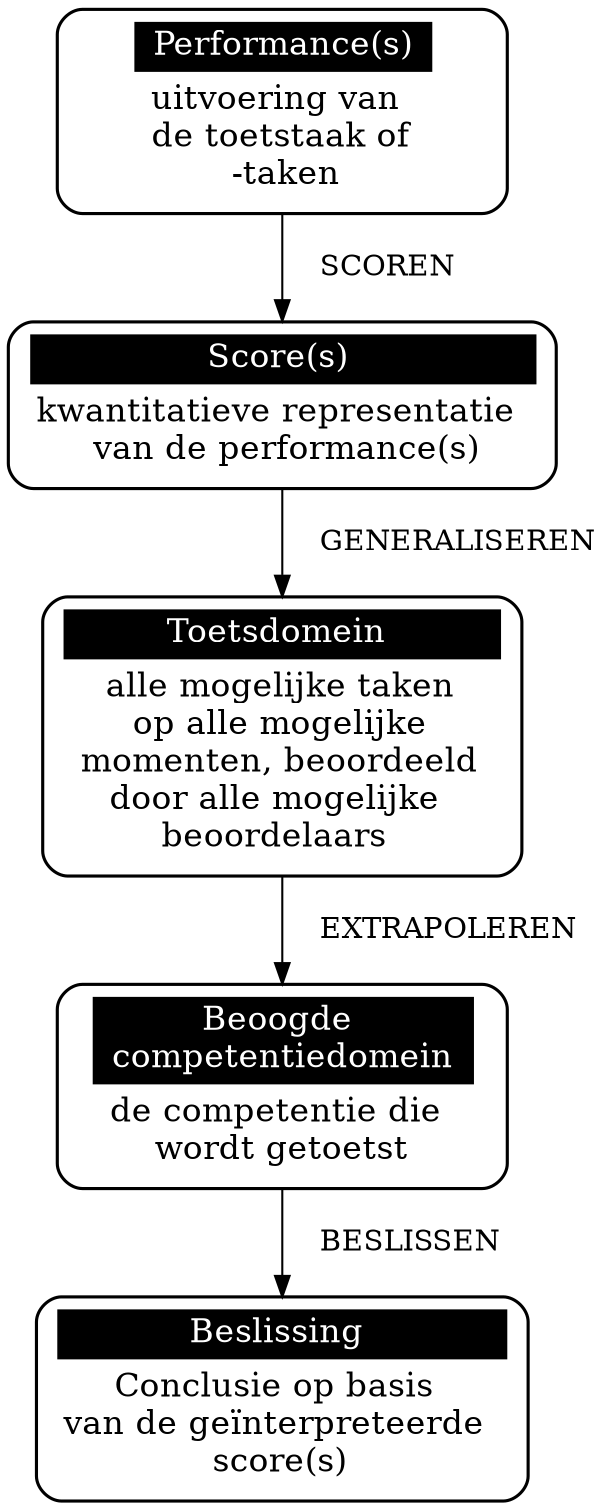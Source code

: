 digraph neato{
  graph[]
  node [
        style = "filled, bolled",
        penwidth = 1.5,
        fillcolor = "white",
        shape = "Mrecord",
        fontsize = 16,
        width = 3]
  a [label = <<table border="0" cellborder="0" cellpadding="3" bgcolor="white"> <tr><td bgcolor="black" align="center" colspan="2"><font color="white">Performance(s)</font></td></tr> <tr><td align="left">uitvoering van <br/> de toetstaak of <br/> -taken</td></tr></table>>]
  b [label = <<table border="0" cellborder="0" cellpadding="3" bgcolor="white"> <tr><td bgcolor="black" align="center" colspan="2"><font color="white">Score(s) </font></td></tr> <tr><td align="left">kwantitatieve representatie <br/> van de performance(s)</td></tr></table>>]
  c [label = <<table border="0" cellborder="0" cellpadding="3" bgcolor="white"> <tr><td bgcolor="black" align="center" colspan="2"><font color="white">Toetsdomein </font></td></tr> <tr><td align="left"> alle mogelijke taken <br/> op alle mogelijke <br/> momenten, beoordeeld <br/>door alle mogelijke <br/>beoordelaars </td></tr></table>>]
  d [label = <<table border="0" cellborder="0" cellpadding="3" bgcolor="white"> <tr><td bgcolor="black" align="center" colspan="2"><font color="white">Beoogde <br/> competentiedomein </font></td></tr> <tr><td align="left"> de competentie die <br/> wordt getoetst</td></tr></table>>]
  e [label = <<table border="0" cellborder="0" cellpadding="3" bgcolor="white"> <tr><td bgcolor="black" align="center" colspan="2"><font color="white">Beslissing </font></td></tr> <tr><td align="left">Conclusie op basis <br/>van de geïnterpreteerde <br/>score(s)</td></tr></table>>]
  
  a->b [label= <    SCOREN>]
  b->c [label= <    GENERALISEREN>]
  c->d [label= <    EXTRAPOLEREN>]
  d->e [label= <    BESLISSEN>]
}